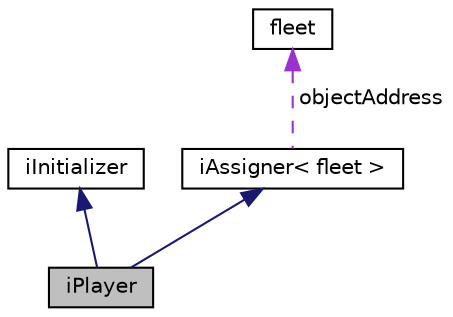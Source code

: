 digraph "iPlayer"
{
 // LATEX_PDF_SIZE
  edge [fontname="Helvetica",fontsize="10",labelfontname="Helvetica",labelfontsize="10"];
  node [fontname="Helvetica",fontsize="10",shape=record];
  Node1 [label="iPlayer",height=0.2,width=0.4,color="black", fillcolor="grey75", style="filled", fontcolor="black",tooltip=" "];
  Node2 -> Node1 [dir="back",color="midnightblue",fontsize="10",style="solid",fontname="Helvetica"];
  Node2 [label="iInitializer",height=0.2,width=0.4,color="black", fillcolor="white", style="filled",URL="$structi_initializer.html",tooltip=" "];
  Node3 -> Node1 [dir="back",color="midnightblue",fontsize="10",style="solid",fontname="Helvetica"];
  Node3 [label="iAssigner\< fleet \>",height=0.2,width=0.4,color="black", fillcolor="white", style="filled",URL="$structi_assigner.html",tooltip=" "];
  Node4 -> Node3 [dir="back",color="darkorchid3",fontsize="10",style="dashed",label=" objectAddress" ,fontname="Helvetica"];
  Node4 [label="fleet",height=0.2,width=0.4,color="black", fillcolor="white", style="filled",URL="$classfleet.html",tooltip=" "];
}
